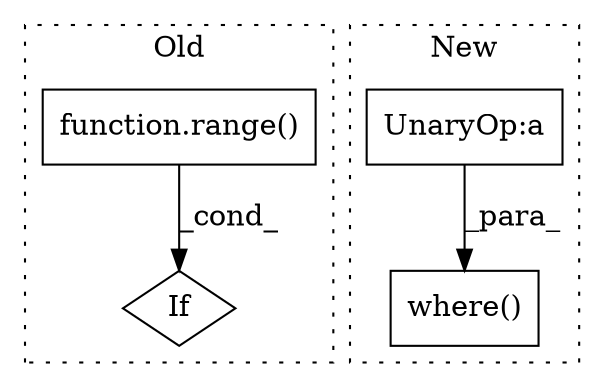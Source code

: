 digraph G {
subgraph cluster0 {
1 [label="function.range()" a="75" s="6986,7005" l="6,1" shape="box"];
4 [label="If" a="96" s="7024" l="3" shape="diamond"];
label = "Old";
style="dotted";
}
subgraph cluster1 {
2 [label="where()" a="75" s="10917,10933" l="9,1" shape="box"];
3 [label="UnaryOp:a" a="61" s="10876" l="2" shape="box"];
label = "New";
style="dotted";
}
1 -> 4 [label="_cond_"];
3 -> 2 [label="_para_"];
}